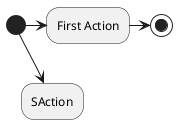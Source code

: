 @startuml actor

(*) -right-> "First Action" 
(*) -right-> "SAction"
"First Action" -right-> (*)

"First Action" -[hidden]-> SAction
@enduml